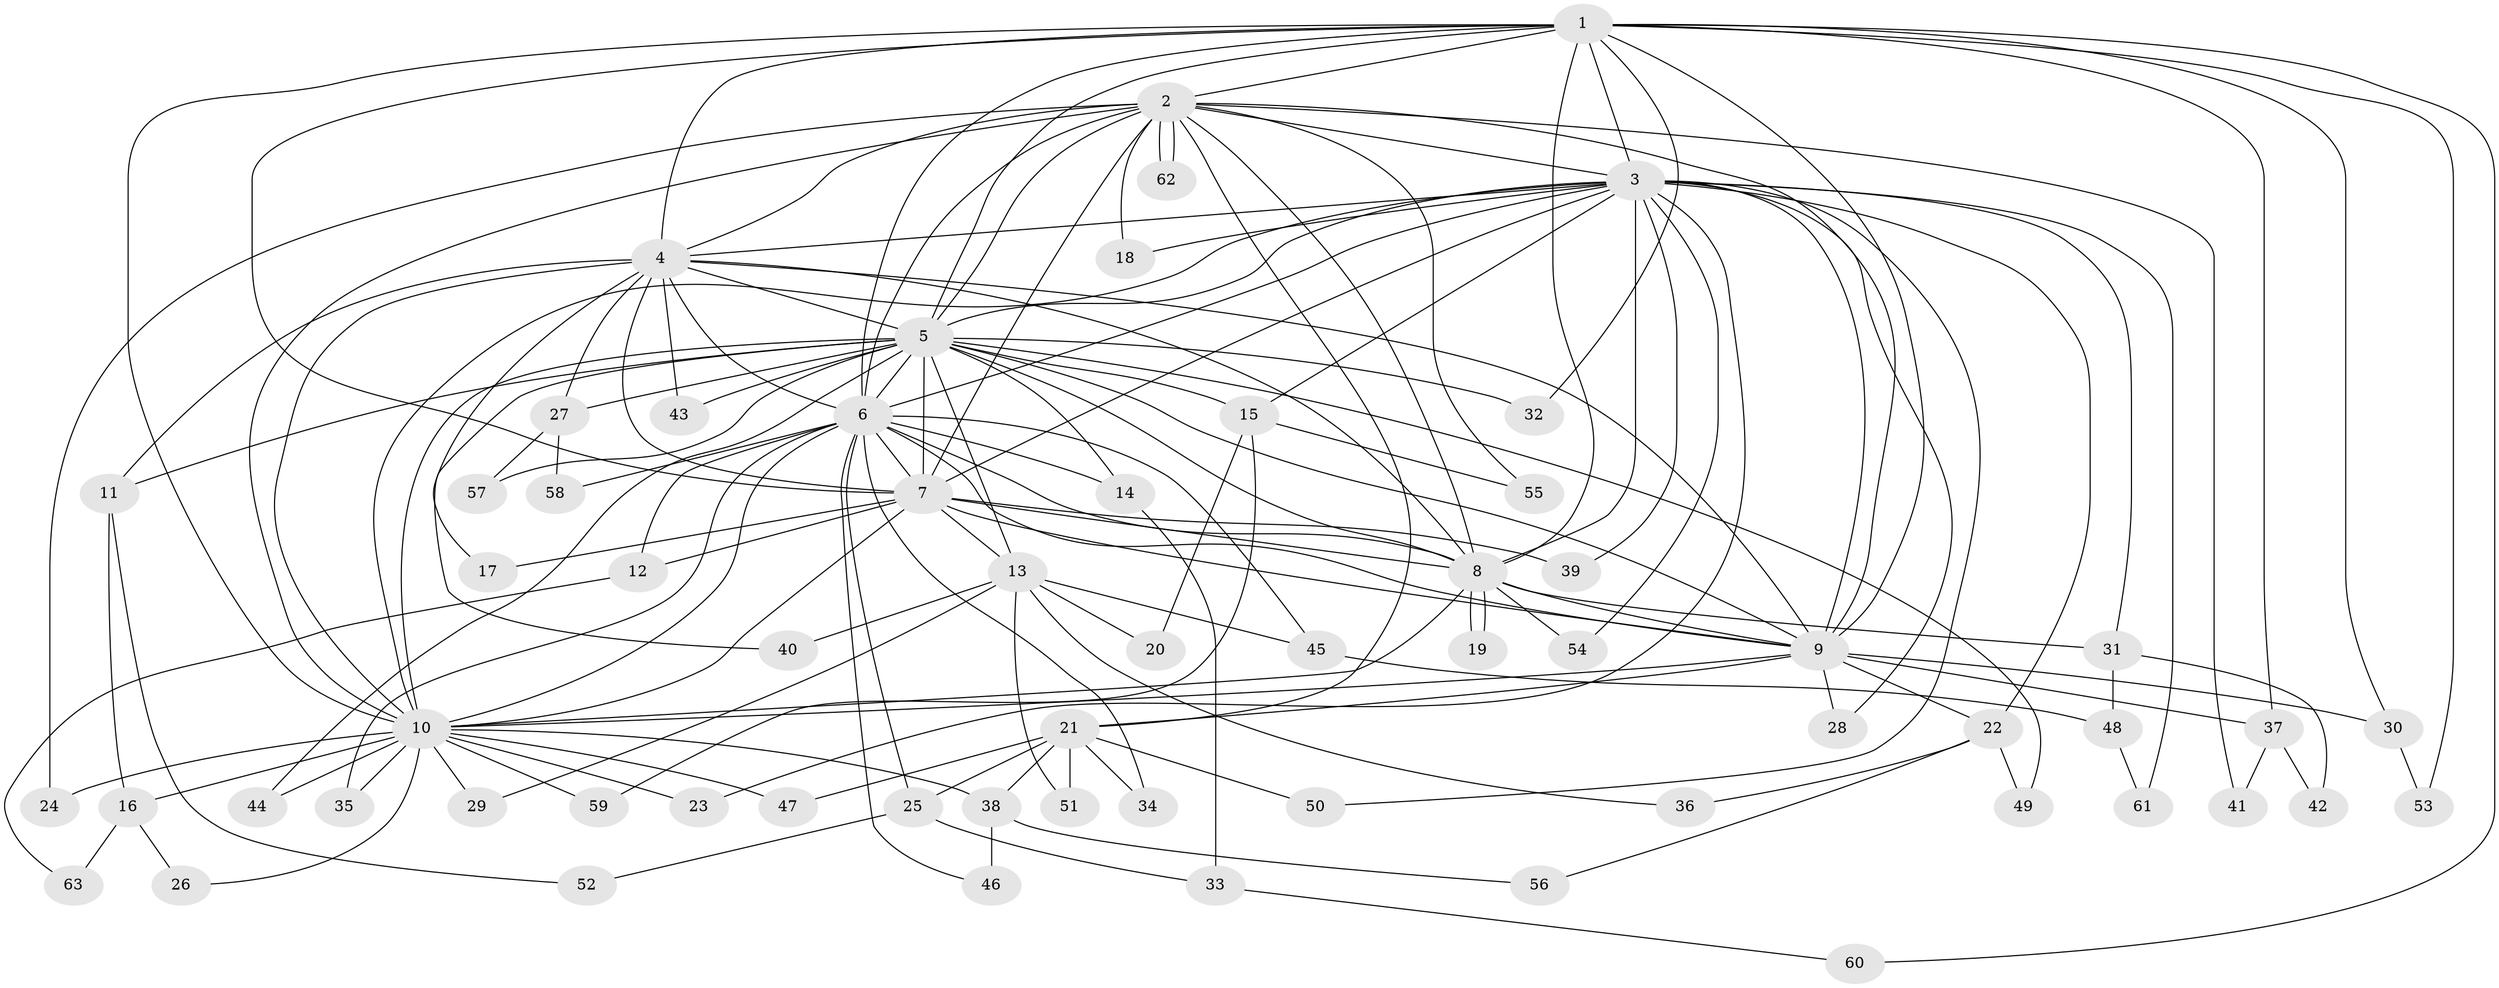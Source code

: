 // Generated by graph-tools (version 1.1) at 2025/11/02/27/25 16:11:07]
// undirected, 63 vertices, 151 edges
graph export_dot {
graph [start="1"]
  node [color=gray90,style=filled];
  1;
  2;
  3;
  4;
  5;
  6;
  7;
  8;
  9;
  10;
  11;
  12;
  13;
  14;
  15;
  16;
  17;
  18;
  19;
  20;
  21;
  22;
  23;
  24;
  25;
  26;
  27;
  28;
  29;
  30;
  31;
  32;
  33;
  34;
  35;
  36;
  37;
  38;
  39;
  40;
  41;
  42;
  43;
  44;
  45;
  46;
  47;
  48;
  49;
  50;
  51;
  52;
  53;
  54;
  55;
  56;
  57;
  58;
  59;
  60;
  61;
  62;
  63;
  1 -- 2;
  1 -- 3;
  1 -- 4;
  1 -- 5;
  1 -- 6;
  1 -- 7;
  1 -- 8;
  1 -- 9;
  1 -- 10;
  1 -- 30;
  1 -- 32;
  1 -- 37;
  1 -- 53;
  1 -- 60;
  2 -- 3;
  2 -- 4;
  2 -- 5;
  2 -- 6;
  2 -- 7;
  2 -- 8;
  2 -- 9;
  2 -- 10;
  2 -- 18;
  2 -- 21;
  2 -- 24;
  2 -- 41;
  2 -- 55;
  2 -- 62;
  2 -- 62;
  3 -- 4;
  3 -- 5;
  3 -- 6;
  3 -- 7;
  3 -- 8;
  3 -- 9;
  3 -- 10;
  3 -- 15;
  3 -- 18;
  3 -- 22;
  3 -- 23;
  3 -- 28;
  3 -- 31;
  3 -- 39;
  3 -- 50;
  3 -- 54;
  3 -- 61;
  4 -- 5;
  4 -- 6;
  4 -- 7;
  4 -- 8;
  4 -- 9;
  4 -- 10;
  4 -- 11;
  4 -- 17;
  4 -- 27;
  4 -- 43;
  5 -- 6;
  5 -- 7;
  5 -- 8;
  5 -- 9;
  5 -- 10;
  5 -- 11;
  5 -- 13;
  5 -- 14;
  5 -- 15;
  5 -- 27;
  5 -- 32;
  5 -- 40;
  5 -- 43;
  5 -- 44;
  5 -- 49;
  5 -- 57;
  6 -- 7;
  6 -- 8;
  6 -- 9;
  6 -- 10;
  6 -- 12;
  6 -- 14;
  6 -- 25;
  6 -- 34;
  6 -- 35;
  6 -- 45;
  6 -- 46;
  6 -- 58;
  7 -- 8;
  7 -- 9;
  7 -- 10;
  7 -- 12;
  7 -- 13;
  7 -- 17;
  7 -- 39;
  8 -- 9;
  8 -- 10;
  8 -- 19;
  8 -- 19;
  8 -- 31;
  8 -- 54;
  9 -- 10;
  9 -- 21;
  9 -- 22;
  9 -- 28;
  9 -- 30;
  9 -- 37;
  10 -- 16;
  10 -- 23;
  10 -- 24;
  10 -- 26;
  10 -- 29;
  10 -- 35;
  10 -- 38;
  10 -- 44;
  10 -- 47;
  10 -- 59;
  11 -- 16;
  11 -- 52;
  12 -- 63;
  13 -- 20;
  13 -- 29;
  13 -- 36;
  13 -- 40;
  13 -- 45;
  13 -- 51;
  14 -- 33;
  15 -- 20;
  15 -- 55;
  15 -- 59;
  16 -- 26;
  16 -- 63;
  21 -- 25;
  21 -- 34;
  21 -- 38;
  21 -- 47;
  21 -- 50;
  21 -- 51;
  22 -- 36;
  22 -- 49;
  22 -- 56;
  25 -- 33;
  25 -- 52;
  27 -- 57;
  27 -- 58;
  30 -- 53;
  31 -- 42;
  31 -- 48;
  33 -- 60;
  37 -- 41;
  37 -- 42;
  38 -- 46;
  38 -- 56;
  45 -- 48;
  48 -- 61;
}
